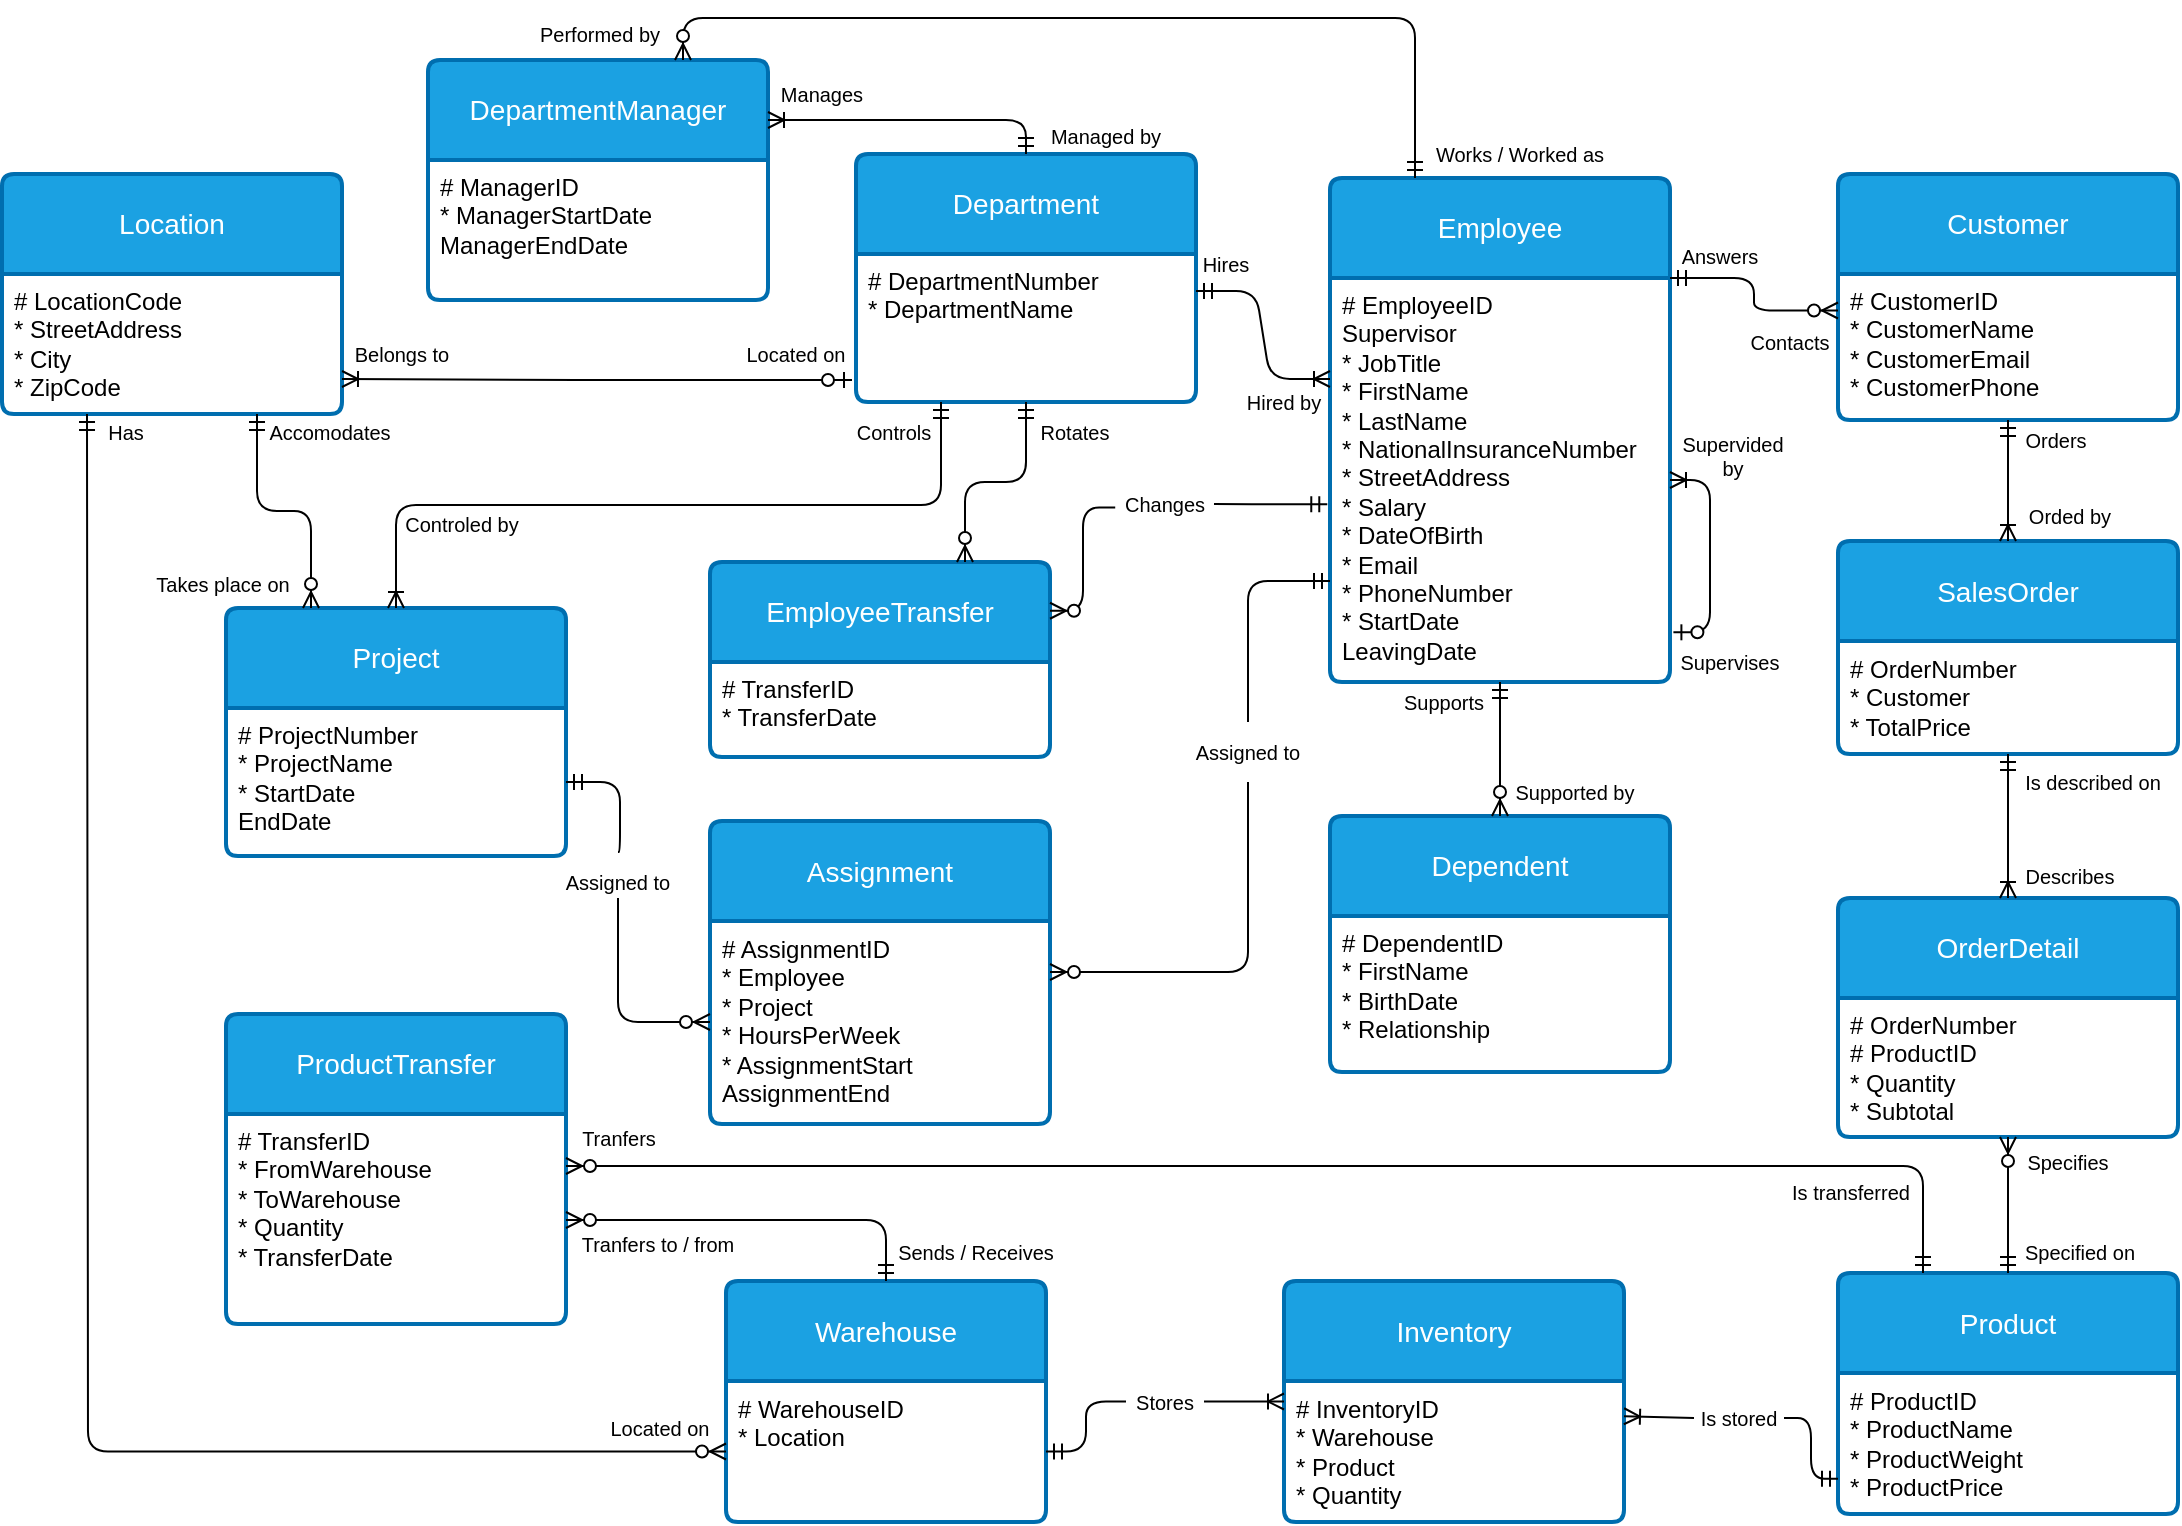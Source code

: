 <mxfile>
    <diagram id="R2lEEEUBdFMjLlhIrx00" name="Page-1">
        <mxGraphModel dx="1211" dy="788" grid="0" gridSize="10" guides="1" tooltips="1" connect="1" arrows="0" fold="1" page="1" pageScale="1" pageWidth="1169" pageHeight="827" math="0" shadow="0" extFonts="Permanent Marker^https://fonts.googleapis.com/css?family=Permanent+Marker">
            <root>
                <mxCell id="0"/>
                <mxCell id="1" parent="0"/>
                <mxCell id="-JPUo0-ZmxXkv4KaRfed-3" value="Location" style="swimlane;childLayout=stackLayout;horizontal=1;startSize=50;horizontalStack=0;rounded=1;fontSize=14;fontStyle=0;strokeWidth=2;resizeParent=0;resizeLast=1;shadow=0;dashed=0;align=center;arcSize=4;whiteSpace=wrap;html=1;fillColor=#1ba1e2;strokeColor=#006EAF;fontColor=#ffffff;" parent="1" vertex="1">
                    <mxGeometry x="41" y="110" width="170" height="120" as="geometry">
                        <mxRectangle x="180" y="170" width="110" height="50" as="alternateBounds"/>
                    </mxGeometry>
                </mxCell>
                <mxCell id="-JPUo0-ZmxXkv4KaRfed-4" value="# LocationCode&lt;br&gt;&lt;div&gt;&lt;span style=&quot;background-color: initial;&quot;&gt;* StreetAddress&lt;/span&gt;&lt;/div&gt;&lt;div&gt;&lt;span style=&quot;background-color: initial;&quot;&gt;* City&lt;/span&gt;&lt;/div&gt;&lt;div&gt;&lt;span style=&quot;background-color: initial;&quot;&gt;* ZipCode&lt;/span&gt;&lt;/div&gt;&lt;div&gt;&lt;br&gt;&lt;/div&gt;" style="align=left;strokeColor=none;fillColor=none;spacingLeft=4;fontSize=12;verticalAlign=top;resizable=0;rotatable=0;part=1;html=1;" parent="-JPUo0-ZmxXkv4KaRfed-3" vertex="1">
                    <mxGeometry y="50" width="170" height="70" as="geometry"/>
                </mxCell>
                <mxCell id="-JPUo0-ZmxXkv4KaRfed-24" value="Project" style="swimlane;childLayout=stackLayout;horizontal=1;startSize=50;horizontalStack=0;rounded=1;fontSize=14;fontStyle=0;strokeWidth=2;resizeParent=0;resizeLast=1;shadow=0;dashed=0;align=center;arcSize=4;whiteSpace=wrap;html=1;fillColor=#1ba1e2;strokeColor=#006EAF;fontColor=#ffffff;" parent="1" vertex="1">
                    <mxGeometry x="153" y="327" width="170" height="124" as="geometry"/>
                </mxCell>
                <mxCell id="-JPUo0-ZmxXkv4KaRfed-25" value="&lt;div&gt;# ProjectNumber&lt;/div&gt;&lt;div&gt;* ProjectName&lt;/div&gt;&lt;div&gt;* StartDate&lt;/div&gt;&lt;div&gt;EndDate&lt;/div&gt;&lt;div&gt;&lt;br&gt;&lt;/div&gt;&lt;div&gt;&lt;br&gt;&lt;/div&gt;" style="align=left;strokeColor=none;fillColor=none;spacingLeft=4;fontSize=12;verticalAlign=top;resizable=0;rotatable=0;part=1;html=1;" parent="-JPUo0-ZmxXkv4KaRfed-24" vertex="1">
                    <mxGeometry y="50" width="170" height="74" as="geometry"/>
                </mxCell>
                <mxCell id="-JPUo0-ZmxXkv4KaRfed-26" value="Employee" style="swimlane;childLayout=stackLayout;horizontal=1;startSize=50;horizontalStack=0;rounded=1;fontSize=14;fontStyle=0;strokeWidth=2;resizeParent=0;resizeLast=1;shadow=0;dashed=0;align=center;arcSize=4;whiteSpace=wrap;html=1;fillColor=#1ba1e2;strokeColor=#006EAF;fontColor=#ffffff;" parent="1" vertex="1">
                    <mxGeometry x="705" y="112" width="170" height="252" as="geometry"/>
                </mxCell>
                <mxCell id="-JPUo0-ZmxXkv4KaRfed-27" value="&lt;div&gt;# EmployeeID&lt;/div&gt;&lt;div&gt;Supervisor&lt;/div&gt;&lt;div&gt;* JobTitle&lt;/div&gt;&lt;div&gt;* FirstName&lt;/div&gt;&lt;div&gt;* LastName&lt;/div&gt;&lt;div&gt;* NationalInsuranceNumber&lt;/div&gt;&lt;div&gt;* StreetAddress&lt;/div&gt;&lt;div&gt;* Salary&lt;/div&gt;&lt;div&gt;* DateOfBirth&lt;/div&gt;&lt;div&gt;* Email&lt;/div&gt;&lt;div&gt;* PhoneNumber&lt;/div&gt;&lt;div&gt;* StartDate&lt;/div&gt;&lt;div&gt;&lt;span style=&quot;background-color: initial;&quot;&gt;LeavingDate&lt;/span&gt;&lt;/div&gt;" style="align=left;strokeColor=none;fillColor=none;spacingLeft=4;fontSize=12;verticalAlign=top;resizable=0;rotatable=0;part=1;html=1;" parent="-JPUo0-ZmxXkv4KaRfed-26" vertex="1">
                    <mxGeometry y="50" width="170" height="202" as="geometry"/>
                </mxCell>
                <mxCell id="19" value="" style="edgeStyle=elbowEdgeStyle;fontSize=12;html=1;endArrow=ERoneToMany;startArrow=ERzeroToOne;fontColor=#FFFFFF;exitX=1.01;exitY=0.877;exitDx=0;exitDy=0;elbow=vertical;exitPerimeter=0;entryX=1;entryY=0.5;entryDx=0;entryDy=0;" parent="-JPUo0-ZmxXkv4KaRfed-26" source="-JPUo0-ZmxXkv4KaRfed-27" target="-JPUo0-ZmxXkv4KaRfed-27" edge="1">
                    <mxGeometry width="100" height="100" relative="1" as="geometry">
                        <mxPoint x="180" y="191" as="sourcePoint"/>
                        <mxPoint x="220" y="136.5" as="targetPoint"/>
                        <Array as="points">
                            <mxPoint x="190" y="179"/>
                            <mxPoint x="211" y="107"/>
                            <mxPoint x="208" y="119"/>
                        </Array>
                    </mxGeometry>
                </mxCell>
                <mxCell id="-JPUo0-ZmxXkv4KaRfed-28" value="Dependent" style="swimlane;childLayout=stackLayout;horizontal=1;startSize=50;horizontalStack=0;rounded=1;fontSize=14;fontStyle=0;strokeWidth=2;resizeParent=0;resizeLast=1;shadow=0;dashed=0;align=center;arcSize=4;whiteSpace=wrap;html=1;fillColor=#1ba1e2;strokeColor=#006EAF;fontColor=#ffffff;" parent="1" vertex="1">
                    <mxGeometry x="705" y="431" width="170" height="128" as="geometry"/>
                </mxCell>
                <mxCell id="-JPUo0-ZmxXkv4KaRfed-29" value="&lt;div&gt;# DependentID&lt;/div&gt;&lt;div&gt;* FirstName&lt;/div&gt;&lt;div&gt;* BirthDate&lt;/div&gt;&lt;div&gt;* Relationship&lt;/div&gt;" style="align=left;strokeColor=none;fillColor=none;spacingLeft=4;fontSize=12;verticalAlign=top;resizable=0;rotatable=0;part=1;html=1;" parent="-JPUo0-ZmxXkv4KaRfed-28" vertex="1">
                    <mxGeometry y="50" width="170" height="78" as="geometry"/>
                </mxCell>
                <mxCell id="-JPUo0-ZmxXkv4KaRfed-30" value="Customer" style="swimlane;childLayout=stackLayout;horizontal=1;startSize=50;horizontalStack=0;rounded=1;fontSize=14;fontStyle=0;strokeWidth=2;resizeParent=0;resizeLast=1;shadow=0;dashed=0;align=center;arcSize=4;whiteSpace=wrap;html=1;fillColor=#1ba1e2;strokeColor=#006EAF;fontColor=#ffffff;" parent="1" vertex="1">
                    <mxGeometry x="959" y="110" width="170" height="123" as="geometry"/>
                </mxCell>
                <mxCell id="-JPUo0-ZmxXkv4KaRfed-31" value="&lt;div&gt;# CustomerID&lt;/div&gt;&lt;div&gt;* CustomerName&lt;/div&gt;&lt;div&gt;* CustomerEmail&lt;/div&gt;&lt;div&gt;* CustomerPhone&lt;/div&gt;" style="align=left;strokeColor=none;fillColor=none;spacingLeft=4;fontSize=12;verticalAlign=top;resizable=0;rotatable=0;part=1;html=1;" parent="-JPUo0-ZmxXkv4KaRfed-30" vertex="1">
                    <mxGeometry y="50" width="170" height="73" as="geometry"/>
                </mxCell>
                <mxCell id="-JPUo0-ZmxXkv4KaRfed-32" value="Product" style="swimlane;childLayout=stackLayout;horizontal=1;startSize=50;horizontalStack=0;rounded=1;fontSize=14;fontStyle=0;strokeWidth=2;resizeParent=0;resizeLast=1;shadow=0;dashed=0;align=center;arcSize=4;whiteSpace=wrap;html=1;fillColor=#1ba1e2;strokeColor=#006EAF;fontColor=#ffffff;" parent="1" vertex="1">
                    <mxGeometry x="959" y="659.5" width="170" height="120.5" as="geometry"/>
                </mxCell>
                <mxCell id="-JPUo0-ZmxXkv4KaRfed-33" value="# ProductID&lt;div&gt;* ProductName&lt;/div&gt;&lt;div&gt;* ProductWeight&lt;/div&gt;&lt;div&gt;* ProductPrice&lt;/div&gt;" style="align=left;strokeColor=none;fillColor=none;spacingLeft=4;fontSize=12;verticalAlign=top;resizable=0;rotatable=0;part=1;html=1;" parent="-JPUo0-ZmxXkv4KaRfed-32" vertex="1">
                    <mxGeometry y="50" width="170" height="70.5" as="geometry"/>
                </mxCell>
                <mxCell id="-JPUo0-ZmxXkv4KaRfed-34" value="SalesOrder" style="swimlane;childLayout=stackLayout;horizontal=1;startSize=50;horizontalStack=0;rounded=1;fontSize=14;fontStyle=0;strokeWidth=2;resizeParent=0;resizeLast=1;shadow=0;dashed=0;align=center;arcSize=4;whiteSpace=wrap;html=1;fillColor=#1ba1e2;strokeColor=#006EAF;fontColor=#ffffff;" parent="1" vertex="1">
                    <mxGeometry x="959" y="293.5" width="170" height="106.5" as="geometry"/>
                </mxCell>
                <mxCell id="-JPUo0-ZmxXkv4KaRfed-35" value="&lt;div&gt;# OrderNumber&lt;/div&gt;&lt;div&gt;* Customer&lt;/div&gt;&lt;div&gt;* TotalPrice&lt;/div&gt;" style="align=left;strokeColor=none;fillColor=none;spacingLeft=4;fontSize=12;verticalAlign=top;resizable=0;rotatable=0;part=1;html=1;" parent="-JPUo0-ZmxXkv4KaRfed-34" vertex="1">
                    <mxGeometry y="50" width="170" height="56.5" as="geometry"/>
                </mxCell>
                <mxCell id="-JPUo0-ZmxXkv4KaRfed-36" value="Warehouse" style="swimlane;childLayout=stackLayout;horizontal=1;startSize=50;horizontalStack=0;rounded=1;fontSize=14;fontStyle=0;strokeWidth=2;resizeParent=0;resizeLast=1;shadow=0;dashed=0;align=center;arcSize=4;whiteSpace=wrap;html=1;fillColor=#1ba1e2;strokeColor=#006EAF;fontColor=#ffffff;" parent="1" vertex="1">
                    <mxGeometry x="403" y="663.5" width="160" height="120.5" as="geometry">
                        <mxRectangle x="180" y="170" width="110" height="50" as="alternateBounds"/>
                    </mxGeometry>
                </mxCell>
                <mxCell id="-JPUo0-ZmxXkv4KaRfed-37" value="&lt;div&gt;# WarehouseID&lt;/div&gt;&lt;div&gt;* Location&lt;/div&gt;" style="align=left;strokeColor=none;fillColor=none;spacingLeft=4;fontSize=12;verticalAlign=top;resizable=0;rotatable=0;part=1;html=1;" parent="-JPUo0-ZmxXkv4KaRfed-36" vertex="1">
                    <mxGeometry y="50" width="160" height="70.5" as="geometry"/>
                </mxCell>
                <mxCell id="-JPUo0-ZmxXkv4KaRfed-38" value="Department" style="swimlane;childLayout=stackLayout;horizontal=1;startSize=50;horizontalStack=0;rounded=1;fontSize=14;fontStyle=0;strokeWidth=2;resizeParent=0;resizeLast=1;shadow=0;dashed=0;align=center;arcSize=4;whiteSpace=wrap;html=1;fillColor=#1ba1e2;strokeColor=#006EAF;labelBackgroundColor=none;labelBorderColor=none;fontColor=#ffffff;" parent="1" vertex="1">
                    <mxGeometry x="468" y="100" width="170" height="124" as="geometry">
                        <mxRectangle x="180" y="170" width="110" height="50" as="alternateBounds"/>
                    </mxGeometry>
                </mxCell>
                <mxCell id="-JPUo0-ZmxXkv4KaRfed-39" value="&lt;div&gt;# DepartmentNumber&lt;/div&gt;&lt;div&gt;* DepartmentName&lt;/div&gt;&lt;div&gt;&lt;br&gt;&lt;/div&gt;&lt;div&gt;&lt;br&gt;&lt;/div&gt;" style="align=left;strokeColor=none;fillColor=none;spacingLeft=4;fontSize=12;verticalAlign=top;resizable=0;rotatable=0;part=1;html=1;" parent="-JPUo0-ZmxXkv4KaRfed-38" vertex="1">
                    <mxGeometry y="50" width="170" height="74" as="geometry"/>
                </mxCell>
                <mxCell id="-JPUo0-ZmxXkv4KaRfed-45" value="&lt;font style=&quot;font-size: 14px;&quot;&gt;EmployeeTransfer&lt;/font&gt;" style="swimlane;childLayout=stackLayout;horizontal=1;startSize=50;horizontalStack=0;rounded=1;fontSize=14;fontStyle=0;strokeWidth=2;resizeParent=0;resizeLast=1;shadow=0;dashed=0;align=center;arcSize=4;whiteSpace=wrap;html=1;fillColor=#1ba1e2;strokeColor=#006EAF;fontColor=#ffffff;" parent="1" vertex="1">
                    <mxGeometry x="395" y="304" width="170" height="97.5" as="geometry"/>
                </mxCell>
                <mxCell id="-JPUo0-ZmxXkv4KaRfed-46" value="&lt;div style=&quot;&quot;&gt;&lt;div&gt;# TransferID&lt;/div&gt;&lt;div&gt;* TransferDate&lt;/div&gt;&lt;div&gt;&lt;br&gt;&lt;/div&gt;&lt;/div&gt;" style="align=left;strokeColor=none;fillColor=none;spacingLeft=4;fontSize=12;verticalAlign=top;resizable=0;rotatable=0;part=1;html=1;" parent="-JPUo0-ZmxXkv4KaRfed-45" vertex="1">
                    <mxGeometry y="50" width="170" height="47.5" as="geometry"/>
                </mxCell>
                <mxCell id="-JPUo0-ZmxXkv4KaRfed-57" value="Assignment" style="swimlane;childLayout=stackLayout;horizontal=1;startSize=50;horizontalStack=0;rounded=1;fontSize=14;fontStyle=0;strokeWidth=2;resizeParent=0;resizeLast=1;shadow=0;dashed=0;align=center;arcSize=4;whiteSpace=wrap;html=1;fillColor=#1ba1e2;strokeColor=#006EAF;fontColor=#ffffff;" parent="1" vertex="1">
                    <mxGeometry x="395" y="433.5" width="170" height="151.5" as="geometry"/>
                </mxCell>
                <mxCell id="-JPUo0-ZmxXkv4KaRfed-58" value="&lt;div&gt;# AssignmentID&lt;/div&gt;&lt;div&gt;* Employee&lt;/div&gt;&lt;div&gt;* Project&lt;/div&gt;&lt;div&gt;* HoursPerWeek&lt;/div&gt;&lt;div&gt;* AssignmentStart&lt;/div&gt;&lt;div&gt;AssignmentEnd&lt;/div&gt;" style="align=left;strokeColor=none;fillColor=none;spacingLeft=4;fontSize=12;verticalAlign=top;resizable=0;rotatable=0;part=1;html=1;" parent="-JPUo0-ZmxXkv4KaRfed-57" vertex="1">
                    <mxGeometry y="50" width="170" height="101.5" as="geometry"/>
                </mxCell>
                <mxCell id="-JPUo0-ZmxXkv4KaRfed-63" value="Inventory" style="swimlane;childLayout=stackLayout;horizontal=1;startSize=50;horizontalStack=0;rounded=1;fontSize=14;fontStyle=0;strokeWidth=2;resizeParent=0;resizeLast=1;shadow=0;dashed=0;align=center;arcSize=4;whiteSpace=wrap;html=1;fillColor=#1ba1e2;strokeColor=#006EAF;fontColor=#ffffff;" parent="1" vertex="1">
                    <mxGeometry x="682" y="663.5" width="170" height="120.5" as="geometry"/>
                </mxCell>
                <mxCell id="-JPUo0-ZmxXkv4KaRfed-64" value="&lt;div&gt;# InventoryID&lt;/div&gt;&lt;div&gt;* Warehouse&lt;br&gt;&lt;/div&gt;&lt;div&gt;* Product&lt;/div&gt;&lt;div&gt;* Quantity&lt;/div&gt;" style="align=left;strokeColor=none;fillColor=none;spacingLeft=4;fontSize=12;verticalAlign=top;resizable=0;rotatable=0;part=1;html=1;" parent="-JPUo0-ZmxXkv4KaRfed-63" vertex="1">
                    <mxGeometry y="50" width="170" height="70.5" as="geometry"/>
                </mxCell>
                <mxCell id="3" value="OrderDetail" style="swimlane;childLayout=stackLayout;horizontal=1;startSize=50;horizontalStack=0;rounded=1;fontSize=14;fontStyle=0;strokeWidth=2;resizeParent=0;resizeLast=1;shadow=0;dashed=0;align=center;arcSize=4;whiteSpace=wrap;html=1;fillColor=#1ba1e2;strokeColor=#006EAF;fontColor=#ffffff;" parent="1" vertex="1">
                    <mxGeometry x="959" y="472" width="170" height="119.5" as="geometry"/>
                </mxCell>
                <mxCell id="4" value="&lt;div&gt;# OrderNumber&lt;/div&gt;&lt;div&gt;# ProductID&lt;/div&gt;&lt;div&gt;* Quantity&lt;/div&gt;&lt;div&gt;* Subtotal&lt;/div&gt;" style="align=left;strokeColor=none;fillColor=none;spacingLeft=4;fontSize=12;verticalAlign=top;resizable=0;rotatable=0;part=1;html=1;" parent="3" vertex="1">
                    <mxGeometry y="50" width="170" height="69.5" as="geometry"/>
                </mxCell>
                <mxCell id="5" value="ProductTransfer" style="swimlane;childLayout=stackLayout;horizontal=1;startSize=50;horizontalStack=0;rounded=1;fontSize=14;fontStyle=0;strokeWidth=2;resizeParent=0;resizeLast=1;shadow=0;dashed=0;align=center;arcSize=4;whiteSpace=wrap;html=1;fillColor=#1ba1e2;strokeColor=#006EAF;fontColor=#ffffff;" parent="1" vertex="1">
                    <mxGeometry x="153" y="530" width="170" height="155" as="geometry"/>
                </mxCell>
                <mxCell id="6" value="&lt;div&gt;# TransferID&lt;/div&gt;&lt;div&gt;* FromWarehouse&lt;/div&gt;&lt;div&gt;* ToWarehouse&lt;/div&gt;&lt;div&gt;* Quantity&lt;/div&gt;&lt;div&gt;* TransferDate&lt;/div&gt;&lt;div&gt;&lt;br&gt;&lt;/div&gt;" style="align=left;strokeColor=none;fillColor=none;spacingLeft=4;fontSize=12;verticalAlign=top;resizable=0;rotatable=0;part=1;html=1;" parent="5" vertex="1">
                    <mxGeometry y="50" width="170" height="105" as="geometry"/>
                </mxCell>
                <mxCell id="9" value="Hires" style="text;html=1;align=center;verticalAlign=middle;whiteSpace=wrap;rounded=0;labelBackgroundColor=none;labelBorderColor=none;fontSize=10;" parent="1" vertex="1">
                    <mxGeometry x="622.5" y="140" width="60" height="30" as="geometry"/>
                </mxCell>
                <mxCell id="10" value="" style="edgeStyle=entityRelationEdgeStyle;fontSize=12;html=1;endArrow=ERoneToMany;startArrow=ERmandOne;fontColor=#000000;exitX=1;exitY=0.25;exitDx=0;exitDy=0;entryX=0;entryY=0.25;entryDx=0;entryDy=0;" parent="1" source="-JPUo0-ZmxXkv4KaRfed-39" target="-JPUo0-ZmxXkv4KaRfed-27" edge="1">
                    <mxGeometry width="100" height="100" relative="1" as="geometry">
                        <mxPoint x="597" y="273.5" as="sourcePoint"/>
                        <mxPoint x="497" y="273" as="targetPoint"/>
                    </mxGeometry>
                </mxCell>
                <mxCell id="11" value="Hired by" style="text;html=1;align=center;verticalAlign=middle;whiteSpace=wrap;rounded=0;labelBackgroundColor=none;labelBorderColor=none;fontSize=10;" parent="1" vertex="1">
                    <mxGeometry x="652" y="209" width="60" height="30" as="geometry"/>
                </mxCell>
                <mxCell id="14" value="" style="edgeStyle=elbowEdgeStyle;fontSize=12;html=1;endArrow=ERoneToMany;startArrow=ERmandOne;fontColor=#000000;exitX=0.25;exitY=1;exitDx=0;exitDy=0;entryX=0.5;entryY=0;entryDx=0;entryDy=0;elbow=vertical;" parent="1" source="-JPUo0-ZmxXkv4KaRfed-39" target="-JPUo0-ZmxXkv4KaRfed-24" edge="1">
                    <mxGeometry width="100" height="100" relative="1" as="geometry">
                        <mxPoint x="436" y="257" as="sourcePoint"/>
                        <mxPoint x="336" y="256.5" as="targetPoint"/>
                    </mxGeometry>
                </mxCell>
                <mxCell id="15" value="" style="fontSize=12;html=1;endArrow=ERzeroToMany;startArrow=ERmandOne;fontColor=#FFFFFF;exitX=0.5;exitY=1;exitDx=0;exitDy=0;entryX=0.5;entryY=0;entryDx=0;entryDy=0;" parent="1" source="-JPUo0-ZmxXkv4KaRfed-27" target="-JPUo0-ZmxXkv4KaRfed-28" edge="1">
                    <mxGeometry width="100" height="100" relative="1" as="geometry">
                        <mxPoint x="448" y="417" as="sourcePoint"/>
                        <mxPoint x="788" y="414" as="targetPoint"/>
                    </mxGeometry>
                </mxCell>
                <mxCell id="17" value="Supports" style="text;html=1;align=center;verticalAlign=middle;whiteSpace=wrap;rounded=0;labelBackgroundColor=none;labelBorderColor=none;fontSize=10;" parent="1" vertex="1">
                    <mxGeometry x="732" y="359" width="60" height="30" as="geometry"/>
                </mxCell>
                <mxCell id="18" value="Supported by" style="text;html=1;align=center;verticalAlign=middle;whiteSpace=wrap;rounded=0;labelBackgroundColor=none;labelBorderColor=none;fontSize=10;" parent="1" vertex="1">
                    <mxGeometry x="792" y="403.5" width="71" height="30" as="geometry"/>
                </mxCell>
                <mxCell id="20" value="Supervises" style="text;html=1;align=center;verticalAlign=middle;whiteSpace=wrap;rounded=0;labelBackgroundColor=none;labelBorderColor=none;fontSize=10;" parent="1" vertex="1">
                    <mxGeometry x="875" y="338.5" width="60" height="30" as="geometry"/>
                </mxCell>
                <mxCell id="21" value="Supervided by" style="text;html=1;align=center;verticalAlign=middle;whiteSpace=wrap;rounded=0;labelBackgroundColor=none;labelBorderColor=none;fontSize=10;rotation=0;" parent="1" vertex="1">
                    <mxGeometry x="875" y="236" width="63" height="30" as="geometry"/>
                </mxCell>
                <mxCell id="23" value="" style="fontSize=12;html=1;endArrow=ERzeroToMany;startArrow=ERmandOne;fontColor=#FFFFFF;exitX=0.5;exitY=1;exitDx=0;exitDy=0;entryX=0.75;entryY=0;entryDx=0;entryDy=0;edgeStyle=elbowEdgeStyle;elbow=vertical;" parent="1" source="-JPUo0-ZmxXkv4KaRfed-39" target="-JPUo0-ZmxXkv4KaRfed-45" edge="1">
                    <mxGeometry width="100" height="100" relative="1" as="geometry">
                        <mxPoint x="365" y="272.5" as="sourcePoint"/>
                        <mxPoint x="365" y="333.5" as="targetPoint"/>
                    </mxGeometry>
                </mxCell>
                <mxCell id="27" value="Controls" style="text;html=1;align=center;verticalAlign=middle;whiteSpace=wrap;rounded=0;labelBackgroundColor=none;labelBorderColor=none;fontSize=10;" parent="1" vertex="1">
                    <mxGeometry x="457" y="224" width="60" height="30" as="geometry"/>
                </mxCell>
                <mxCell id="28" value="Controled by" style="text;html=1;align=center;verticalAlign=middle;whiteSpace=wrap;rounded=0;labelBackgroundColor=none;labelBorderColor=none;fontSize=10;" parent="1" vertex="1">
                    <mxGeometry x="241" y="270" width="60" height="30" as="geometry"/>
                </mxCell>
                <mxCell id="30" value="" style="fontSize=12;html=1;endArrow=ERzeroToMany;startArrow=none;fontColor=#FFFFFF;exitX=-0.008;exitY=0.56;exitDx=0;exitDy=0;entryX=1;entryY=0.25;entryDx=0;entryDy=0;edgeStyle=elbowEdgeStyle;exitPerimeter=0;" parent="1" source="80" target="-JPUo0-ZmxXkv4KaRfed-45" edge="1">
                    <mxGeometry width="100" height="100" relative="1" as="geometry">
                        <mxPoint x="490" y="264" as="sourcePoint"/>
                        <mxPoint x="490" y="302.5" as="targetPoint"/>
                    </mxGeometry>
                </mxCell>
                <mxCell id="34" value="" style="edgeStyle=orthogonalEdgeStyle;fontSize=12;html=1;endArrow=none;startArrow=ERmandOne;fontColor=#000000;exitX=0;exitY=0.75;exitDx=0;exitDy=0;entryX=0.5;entryY=0;entryDx=0;entryDy=0;" parent="1" source="-JPUo0-ZmxXkv4KaRfed-27" target="32" edge="1">
                    <mxGeometry width="100" height="100" relative="1" as="geometry">
                        <mxPoint x="703" y="308.5" as="sourcePoint"/>
                        <mxPoint x="620" y="501.5" as="targetPoint"/>
                    </mxGeometry>
                </mxCell>
                <mxCell id="32" value="Assigned to" style="text;html=1;align=center;verticalAlign=middle;whiteSpace=wrap;rounded=0;labelBackgroundColor=none;labelBorderColor=none;fontSize=10;" parent="1" vertex="1">
                    <mxGeometry x="634" y="384" width="60" height="30" as="geometry"/>
                </mxCell>
                <mxCell id="36" value="" style="edgeStyle=elbowEdgeStyle;fontSize=12;html=1;endArrow=none;startArrow=ERmandOne;fontColor=#000000;exitX=1;exitY=0.5;exitDx=0;exitDy=0;entryX=0.5;entryY=0;entryDx=0;entryDy=0;" parent="1" source="-JPUo0-ZmxXkv4KaRfed-25" target="35" edge="1">
                    <mxGeometry width="100" height="100" relative="1" as="geometry">
                        <mxPoint x="323" y="374.5" as="sourcePoint"/>
                        <mxPoint x="395" y="499.5" as="targetPoint"/>
                        <Array as="points">
                            <mxPoint x="350" y="398.5"/>
                        </Array>
                    </mxGeometry>
                </mxCell>
                <mxCell id="35" value="Assigned to" style="text;html=1;align=center;verticalAlign=middle;whiteSpace=wrap;rounded=0;labelBackgroundColor=none;labelBorderColor=none;fontSize=10;" parent="1" vertex="1">
                    <mxGeometry x="319" y="449" width="60" height="30" as="geometry"/>
                </mxCell>
                <mxCell id="38" value="" style="fontSize=12;html=1;endArrow=ERoneToMany;startArrow=ERmandOne;fontColor=#000000;entryX=0.5;entryY=0;entryDx=0;entryDy=0;exitX=0.5;exitY=1;exitDx=0;exitDy=0;" parent="1" source="-JPUo0-ZmxXkv4KaRfed-31" target="-JPUo0-ZmxXkv4KaRfed-34" edge="1">
                    <mxGeometry width="100" height="100" relative="1" as="geometry">
                        <mxPoint x="1104" y="253.5" as="sourcePoint"/>
                        <mxPoint x="1120" y="255" as="targetPoint"/>
                    </mxGeometry>
                </mxCell>
                <mxCell id="39" value="" style="fontSize=12;html=1;endArrow=ERoneToMany;startArrow=ERmandOne;fontColor=#000000;entryX=0.5;entryY=0;entryDx=0;entryDy=0;exitX=0.5;exitY=1;exitDx=0;exitDy=0;" parent="1" source="-JPUo0-ZmxXkv4KaRfed-35" target="3" edge="1">
                    <mxGeometry width="100" height="100" relative="1" as="geometry">
                        <mxPoint x="1054" y="240" as="sourcePoint"/>
                        <mxPoint x="1054" y="303.5" as="targetPoint"/>
                    </mxGeometry>
                </mxCell>
                <mxCell id="40" value="" style="fontSize=12;html=1;endArrow=ERzeroToMany;startArrow=ERmandOne;fontColor=#FFFFFF;exitX=0.5;exitY=0;exitDx=0;exitDy=0;entryX=0.5;entryY=1;entryDx=0;entryDy=0;elbow=vertical;" parent="1" source="-JPUo0-ZmxXkv4KaRfed-32" target="4" edge="1">
                    <mxGeometry width="100" height="100" relative="1" as="geometry">
                        <mxPoint x="1282.14" y="622.5" as="sourcePoint"/>
                        <mxPoint x="1158" y="644.6" as="targetPoint"/>
                    </mxGeometry>
                </mxCell>
                <mxCell id="41" value="" style="fontSize=12;html=1;endArrow=ERzeroToMany;startArrow=ERmandOne;fontColor=#FFFFFF;entryX=0;entryY=0.25;entryDx=0;entryDy=0;exitX=1;exitY=0;exitDx=0;exitDy=0;edgeStyle=elbowEdgeStyle;" parent="1" source="-JPUo0-ZmxXkv4KaRfed-27" target="-JPUo0-ZmxXkv4KaRfed-31" edge="1">
                    <mxGeometry width="100" height="100" relative="1" as="geometry">
                        <mxPoint x="815" y="199.5" as="sourcePoint"/>
                        <mxPoint x="1089" y="260.1" as="targetPoint"/>
                    </mxGeometry>
                </mxCell>
                <mxCell id="42" value="" style="fontSize=12;html=1;endArrow=ERoneToMany;startArrow=none;fontColor=#000000;entryX=1;entryY=0.25;entryDx=0;entryDy=0;exitX=0;exitY=0.5;exitDx=0;exitDy=0;" parent="1" source="59" target="-JPUo0-ZmxXkv4KaRfed-64" edge="1">
                    <mxGeometry width="100" height="100" relative="1" as="geometry">
                        <mxPoint x="877" y="766.5" as="sourcePoint"/>
                        <mxPoint x="877" y="834.5" as="targetPoint"/>
                    </mxGeometry>
                </mxCell>
                <mxCell id="43" value="" style="fontSize=12;html=1;endArrow=ERoneToMany;startArrow=none;fontColor=#000000;entryX=0;entryY=0.5;entryDx=0;entryDy=0;exitX=1;exitY=0.5;exitDx=0;exitDy=0;" parent="1" source="62" target="-JPUo0-ZmxXkv4KaRfed-63" edge="1">
                    <mxGeometry width="100" height="100" relative="1" as="geometry">
                        <mxPoint x="616" y="882.5" as="sourcePoint"/>
                        <mxPoint x="529" y="816.5" as="targetPoint"/>
                    </mxGeometry>
                </mxCell>
                <mxCell id="44" value="" style="fontSize=12;html=1;endArrow=ERzeroToMany;startArrow=ERmandOne;fontColor=#FFFFFF;entryX=0;entryY=0.5;entryDx=0;entryDy=0;exitX=0.25;exitY=1;exitDx=0;exitDy=0;edgeStyle=elbowEdgeStyle;" parent="1" source="-JPUo0-ZmxXkv4KaRfed-4" target="-JPUo0-ZmxXkv4KaRfed-37" edge="1">
                    <mxGeometry width="100" height="100" relative="1" as="geometry">
                        <mxPoint x="36" y="203.5" as="sourcePoint"/>
                        <mxPoint x="123" y="191" as="targetPoint"/>
                        <Array as="points">
                            <mxPoint x="84" y="502"/>
                        </Array>
                    </mxGeometry>
                </mxCell>
                <mxCell id="45" value="Belongs to" style="text;html=1;align=center;verticalAlign=middle;whiteSpace=wrap;rounded=0;labelBackgroundColor=none;labelBorderColor=none;fontSize=10;" parent="1" vertex="1">
                    <mxGeometry x="211" y="185" width="60" height="30" as="geometry"/>
                </mxCell>
                <mxCell id="46" value="Located on" style="text;html=1;align=center;verticalAlign=middle;whiteSpace=wrap;rounded=0;labelBackgroundColor=none;labelBorderColor=none;fontSize=10;" parent="1" vertex="1">
                    <mxGeometry x="408" y="185" width="60" height="30" as="geometry"/>
                </mxCell>
                <mxCell id="47" value="Located on" style="text;html=1;align=center;verticalAlign=middle;whiteSpace=wrap;rounded=0;labelBackgroundColor=none;labelBorderColor=none;fontSize=10;" parent="1" vertex="1">
                    <mxGeometry x="340" y="722" width="60" height="30" as="geometry"/>
                </mxCell>
                <mxCell id="49" value="Has" style="text;html=1;align=center;verticalAlign=middle;whiteSpace=wrap;rounded=0;labelBackgroundColor=none;labelBorderColor=none;fontSize=10;" parent="1" vertex="1">
                    <mxGeometry x="73" y="224" width="60" height="30" as="geometry"/>
                </mxCell>
                <mxCell id="51" value="Answers" style="text;html=1;align=center;verticalAlign=middle;whiteSpace=wrap;rounded=0;labelBackgroundColor=none;labelBorderColor=none;fontSize=10;" parent="1" vertex="1">
                    <mxGeometry x="870" y="136" width="60" height="30" as="geometry"/>
                </mxCell>
                <mxCell id="52" value="Contacts" style="text;html=1;align=center;verticalAlign=middle;whiteSpace=wrap;rounded=0;labelBackgroundColor=none;labelBorderColor=none;fontSize=10;" parent="1" vertex="1">
                    <mxGeometry x="905" y="179" width="60" height="30" as="geometry"/>
                </mxCell>
                <mxCell id="53" value="Orders" style="text;html=1;align=center;verticalAlign=middle;whiteSpace=wrap;rounded=0;labelBackgroundColor=none;labelBorderColor=none;fontSize=10;" parent="1" vertex="1">
                    <mxGeometry x="1038" y="228" width="60" height="30" as="geometry"/>
                </mxCell>
                <mxCell id="54" value="Orded by" style="text;html=1;align=center;verticalAlign=middle;whiteSpace=wrap;rounded=0;labelBackgroundColor=none;labelBorderColor=none;fontSize=10;" parent="1" vertex="1">
                    <mxGeometry x="1045" y="266" width="60" height="30" as="geometry"/>
                </mxCell>
                <mxCell id="55" value="Is described on" style="text;html=1;align=center;verticalAlign=middle;whiteSpace=wrap;rounded=0;labelBackgroundColor=none;labelBorderColor=none;fontSize=10;" parent="1" vertex="1">
                    <mxGeometry x="1044" y="399" width="85" height="30" as="geometry"/>
                </mxCell>
                <mxCell id="56" value="Describes" style="text;html=1;align=center;verticalAlign=middle;whiteSpace=wrap;rounded=0;labelBackgroundColor=none;labelBorderColor=none;fontSize=10;" parent="1" vertex="1">
                    <mxGeometry x="1045" y="446" width="60" height="30" as="geometry"/>
                </mxCell>
                <mxCell id="57" value="Specifies" style="text;html=1;align=center;verticalAlign=middle;whiteSpace=wrap;rounded=0;labelBackgroundColor=none;labelBorderColor=none;fontSize=10;" parent="1" vertex="1">
                    <mxGeometry x="1044" y="588.5" width="60" height="30" as="geometry"/>
                </mxCell>
                <mxCell id="58" value="Specified on" style="text;html=1;align=center;verticalAlign=middle;whiteSpace=wrap;rounded=0;labelBackgroundColor=none;labelBorderColor=none;fontSize=10;" parent="1" vertex="1">
                    <mxGeometry x="1050" y="634" width="60" height="30" as="geometry"/>
                </mxCell>
                <mxCell id="61" value="" style="fontSize=12;html=1;endArrow=none;startArrow=ERmandOne;fontColor=#000000;entryX=1;entryY=0.5;entryDx=0;entryDy=0;exitX=0;exitY=0.75;exitDx=0;exitDy=0;edgeStyle=elbowEdgeStyle;" parent="1" source="-JPUo0-ZmxXkv4KaRfed-33" target="59" edge="1">
                    <mxGeometry width="100" height="100" relative="1" as="geometry">
                        <mxPoint x="959" y="727" as="sourcePoint"/>
                        <mxPoint x="939" y="727" as="targetPoint"/>
                    </mxGeometry>
                </mxCell>
                <mxCell id="59" value="Is stored" style="text;html=1;align=center;verticalAlign=middle;whiteSpace=wrap;rounded=0;labelBackgroundColor=none;labelBorderColor=none;fontSize=10;" parent="1" vertex="1">
                    <mxGeometry x="887" y="717" width="45" height="30" as="geometry"/>
                </mxCell>
                <mxCell id="64" value="" style="fontSize=12;html=1;endArrow=none;startArrow=ERmandOne;fontColor=#000000;entryX=0;entryY=0.5;entryDx=0;entryDy=0;exitX=1;exitY=0.5;exitDx=0;exitDy=0;edgeStyle=elbowEdgeStyle;" parent="1" source="-JPUo0-ZmxXkv4KaRfed-37" target="62" edge="1">
                    <mxGeometry width="100" height="100" relative="1" as="geometry">
                        <mxPoint x="563" y="748.75" as="sourcePoint"/>
                        <mxPoint x="650" y="723.75" as="targetPoint"/>
                    </mxGeometry>
                </mxCell>
                <mxCell id="62" value="Stores" style="text;html=1;align=center;verticalAlign=middle;whiteSpace=wrap;rounded=0;labelBackgroundColor=none;labelBorderColor=none;fontSize=10;" parent="1" vertex="1">
                    <mxGeometry x="603" y="708.75" width="39" height="30" as="geometry"/>
                </mxCell>
                <mxCell id="72" value="" style="fontSize=12;html=1;endArrow=ERoneToMany;startArrow=ERzeroToOne;fontColor=#FFFFFF;entryX=1;entryY=0.75;entryDx=0;entryDy=0;edgeStyle=elbowEdgeStyle;" parent="1" target="-JPUo0-ZmxXkv4KaRfed-4" edge="1">
                    <mxGeometry width="100" height="100" relative="1" as="geometry">
                        <mxPoint x="466" y="213" as="sourcePoint"/>
                        <mxPoint x="364" y="124" as="targetPoint"/>
                    </mxGeometry>
                </mxCell>
                <mxCell id="75" value="DepartmentManager" style="swimlane;childLayout=stackLayout;horizontal=1;startSize=50;horizontalStack=0;rounded=1;fontSize=14;fontStyle=0;strokeWidth=2;resizeParent=0;resizeLast=1;shadow=0;dashed=0;align=center;arcSize=4;whiteSpace=wrap;html=1;fillColor=#1ba1e2;strokeColor=#006EAF;fontColor=#ffffff;" parent="1" vertex="1">
                    <mxGeometry x="254" y="53" width="170" height="120" as="geometry"/>
                </mxCell>
                <mxCell id="76" value="&lt;div&gt;# ManagerID&lt;/div&gt;&lt;div&gt;&lt;div&gt;* ManagerStartDate&lt;/div&gt;&lt;div&gt;&lt;span style=&quot;background-color: initial;&quot;&gt;ManagerEndDate&lt;/span&gt;&lt;/div&gt;&lt;/div&gt;" style="align=left;strokeColor=none;fillColor=none;spacingLeft=4;fontSize=12;verticalAlign=top;resizable=0;rotatable=0;part=1;html=1;" parent="75" vertex="1">
                    <mxGeometry y="50" width="170" height="70" as="geometry"/>
                </mxCell>
                <mxCell id="81" value="" style="fontSize=12;html=1;endArrow=none;startArrow=ERmandOne;fontColor=#FFFFFF;exitX=-0.008;exitY=0.56;exitDx=0;exitDy=0;entryX=1;entryY=0.5;entryDx=0;entryDy=0;exitPerimeter=0;edgeStyle=orthogonalEdgeStyle;" parent="1" source="-JPUo0-ZmxXkv4KaRfed-27" target="80" edge="1">
                    <mxGeometry width="100" height="100" relative="1" as="geometry">
                        <mxPoint x="703.64" y="268.4" as="sourcePoint"/>
                        <mxPoint x="565" y="328.375" as="targetPoint"/>
                    </mxGeometry>
                </mxCell>
                <mxCell id="80" value="Changes" style="text;html=1;align=center;verticalAlign=middle;whiteSpace=wrap;rounded=0;labelBackgroundColor=none;labelBorderColor=none;fontSize=10;" parent="1" vertex="1">
                    <mxGeometry x="598" y="260" width="49" height="30" as="geometry"/>
                </mxCell>
                <mxCell id="82" value="Rotates" style="text;html=1;align=center;verticalAlign=middle;whiteSpace=wrap;rounded=0;labelBackgroundColor=none;labelBorderColor=none;fontSize=10;" parent="1" vertex="1">
                    <mxGeometry x="553" y="224" width="49" height="30" as="geometry"/>
                </mxCell>
                <mxCell id="83" value="" style="edgeStyle=elbowEdgeStyle;fontSize=12;html=1;endArrow=ERoneToMany;startArrow=ERmandOne;fontColor=#000000;exitX=0.5;exitY=0;exitDx=0;exitDy=0;elbow=vertical;entryX=1;entryY=0.25;entryDx=0;entryDy=0;" parent="1" source="-JPUo0-ZmxXkv4KaRfed-38" target="75" edge="1">
                    <mxGeometry width="100" height="100" relative="1" as="geometry">
                        <mxPoint x="501" y="18" as="sourcePoint"/>
                        <mxPoint x="463" y="68" as="targetPoint"/>
                        <Array as="points">
                            <mxPoint x="491" y="83"/>
                        </Array>
                    </mxGeometry>
                </mxCell>
                <mxCell id="84" value="Managed by" style="text;html=1;align=center;verticalAlign=middle;whiteSpace=wrap;rounded=0;labelBackgroundColor=none;labelBorderColor=none;fontSize=10;" parent="1" vertex="1">
                    <mxGeometry x="562.5" y="76" width="60" height="30" as="geometry"/>
                </mxCell>
                <mxCell id="85" value="Manages" style="text;html=1;align=center;verticalAlign=middle;whiteSpace=wrap;rounded=0;labelBackgroundColor=none;labelBorderColor=none;fontSize=10;" parent="1" vertex="1">
                    <mxGeometry x="421" y="55" width="60" height="30" as="geometry"/>
                </mxCell>
                <mxCell id="91" value="Tranfers" style="text;html=1;align=center;verticalAlign=middle;whiteSpace=wrap;rounded=0;labelBackgroundColor=none;labelBorderColor=none;fontSize=10;" parent="1" vertex="1">
                    <mxGeometry x="313.5" y="577" width="71" height="30" as="geometry"/>
                </mxCell>
                <mxCell id="92" value="Is transferred" style="text;html=1;align=center;verticalAlign=middle;whiteSpace=wrap;rounded=0;labelBackgroundColor=none;labelBorderColor=none;fontSize=10;" parent="1" vertex="1">
                    <mxGeometry x="930" y="604" width="71" height="30" as="geometry"/>
                </mxCell>
                <mxCell id="93" value="" style="edgeStyle=elbowEdgeStyle;fontSize=12;html=1;endArrow=ERzeroToMany;startArrow=ERmandOne;fontColor=#FFFFFF;elbow=vertical;exitX=0.5;exitY=0;exitDx=0;exitDy=0;entryX=1;entryY=0.5;entryDx=0;entryDy=0;" parent="1" source="-JPUo0-ZmxXkv4KaRfed-36" target="6" edge="1">
                    <mxGeometry width="100" height="100" relative="1" as="geometry">
                        <mxPoint x="541" y="726" as="sourcePoint"/>
                        <mxPoint x="641" y="626" as="targetPoint"/>
                        <Array as="points">
                            <mxPoint x="401" y="633"/>
                        </Array>
                    </mxGeometry>
                </mxCell>
                <mxCell id="94" value="Tranfers to / from" style="text;html=1;align=center;verticalAlign=middle;whiteSpace=wrap;rounded=0;labelBackgroundColor=none;labelBorderColor=none;fontSize=10;" parent="1" vertex="1">
                    <mxGeometry x="323" y="629.5" width="92" height="30" as="geometry"/>
                </mxCell>
                <mxCell id="98" value="" style="fontSize=12;html=1;endArrow=ERzeroToMany;startArrow=ERmandOne;fontColor=#FFFFFF;entryX=0.25;entryY=0;entryDx=0;entryDy=0;edgeStyle=elbowEdgeStyle;elbow=vertical;exitX=0.75;exitY=1;exitDx=0;exitDy=0;" parent="1" source="-JPUo0-ZmxXkv4KaRfed-4" target="-JPUo0-ZmxXkv4KaRfed-24" edge="1">
                    <mxGeometry width="100" height="100" relative="1" as="geometry">
                        <mxPoint x="197" y="243" as="sourcePoint"/>
                        <mxPoint x="144" y="315" as="targetPoint"/>
                    </mxGeometry>
                </mxCell>
                <mxCell id="99" value="Takes place on" style="text;html=1;align=center;verticalAlign=middle;whiteSpace=wrap;rounded=0;labelBackgroundColor=none;labelBorderColor=none;fontSize=10;" parent="1" vertex="1">
                    <mxGeometry x="115" y="300" width="73" height="30" as="geometry"/>
                </mxCell>
                <mxCell id="100" value="Accomodates" style="text;html=1;align=center;verticalAlign=middle;whiteSpace=wrap;rounded=0;labelBackgroundColor=none;labelBorderColor=none;fontSize=10;" parent="1" vertex="1">
                    <mxGeometry x="169" y="224" width="72" height="30" as="geometry"/>
                </mxCell>
                <mxCell id="101" value="Sends / Receives" style="text;html=1;align=center;verticalAlign=middle;whiteSpace=wrap;rounded=0;labelBackgroundColor=none;labelBorderColor=none;fontSize=10;" parent="1" vertex="1">
                    <mxGeometry x="485" y="634" width="86" height="30" as="geometry"/>
                </mxCell>
                <mxCell id="102" value="" style="edgeStyle=elbowEdgeStyle;fontSize=12;html=1;endArrow=ERzeroToMany;startArrow=ERmandOne;fontColor=#FFFFFF;elbow=vertical;exitX=0.25;exitY=0;exitDx=0;exitDy=0;entryX=1;entryY=0.25;entryDx=0;entryDy=0;" parent="1" source="-JPUo0-ZmxXkv4KaRfed-32" target="6" edge="1">
                    <mxGeometry width="100" height="100" relative="1" as="geometry">
                        <mxPoint x="594" y="659" as="sourcePoint"/>
                        <mxPoint x="694" y="559" as="targetPoint"/>
                        <Array as="points">
                            <mxPoint x="666" y="606"/>
                        </Array>
                    </mxGeometry>
                </mxCell>
                <mxCell id="103" value="" style="edgeStyle=elbowEdgeStyle;fontSize=12;html=1;endArrow=ERzeroToMany;startArrow=ERmandOne;fontColor=#FFFFFF;elbow=vertical;exitX=0.25;exitY=0;exitDx=0;exitDy=0;entryX=0.75;entryY=0;entryDx=0;entryDy=0;" parent="1" source="-JPUo0-ZmxXkv4KaRfed-26" target="75" edge="1">
                    <mxGeometry width="100" height="100" relative="1" as="geometry">
                        <mxPoint x="692" y="38" as="sourcePoint"/>
                        <mxPoint x="792" y="-62" as="targetPoint"/>
                        <Array as="points">
                            <mxPoint x="573" y="32"/>
                        </Array>
                    </mxGeometry>
                </mxCell>
                <mxCell id="104" value="Works / Worked as" style="text;html=1;align=center;verticalAlign=middle;whiteSpace=wrap;rounded=0;labelBackgroundColor=none;labelBorderColor=none;fontSize=10;" parent="1" vertex="1">
                    <mxGeometry x="755" y="85" width="90" height="30" as="geometry"/>
                </mxCell>
                <mxCell id="105" value="Performed by" style="text;html=1;align=center;verticalAlign=middle;whiteSpace=wrap;rounded=0;labelBackgroundColor=none;labelBorderColor=none;fontSize=10;" parent="1" vertex="1">
                    <mxGeometry x="294.5" y="25" width="90" height="30" as="geometry"/>
                </mxCell>
                <mxCell id="107" value="" style="edgeStyle=elbowEdgeStyle;fontSize=12;html=1;endArrow=ERzeroToMany;endFill=1;fontColor=#FFFFFF;elbow=vertical;entryX=1;entryY=0.25;entryDx=0;entryDy=0;exitX=0.5;exitY=1;exitDx=0;exitDy=0;" parent="1" source="32" target="-JPUo0-ZmxXkv4KaRfed-58" edge="1">
                    <mxGeometry width="100" height="100" relative="1" as="geometry">
                        <mxPoint x="577" y="585" as="sourcePoint"/>
                        <mxPoint x="677" y="485" as="targetPoint"/>
                        <Array as="points">
                            <mxPoint x="621" y="509"/>
                        </Array>
                    </mxGeometry>
                </mxCell>
                <mxCell id="108" value="" style="edgeStyle=elbowEdgeStyle;fontSize=12;html=1;endArrow=ERzeroToMany;endFill=1;fontColor=#FFFFFF;elbow=vertical;exitX=0.5;exitY=1;exitDx=0;exitDy=0;entryX=0;entryY=0.5;entryDx=0;entryDy=0;" edge="1" parent="1" target="-JPUo0-ZmxXkv4KaRfed-58">
                    <mxGeometry width="100" height="100" relative="1" as="geometry">
                        <mxPoint x="349" y="472" as="sourcePoint"/>
                        <mxPoint x="376" y="546" as="targetPoint"/>
                        <Array as="points">
                            <mxPoint x="368" y="534"/>
                        </Array>
                    </mxGeometry>
                </mxCell>
            </root>
        </mxGraphModel>
    </diagram>
</mxfile>